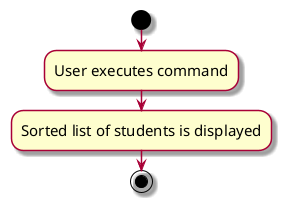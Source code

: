 @startuml
skin rose
skinparam ActivityFontSize 15
skinparam ArrowFontSize 12
start
:User executes command;
:Sorted list of students is displayed;
stop
@enduml
